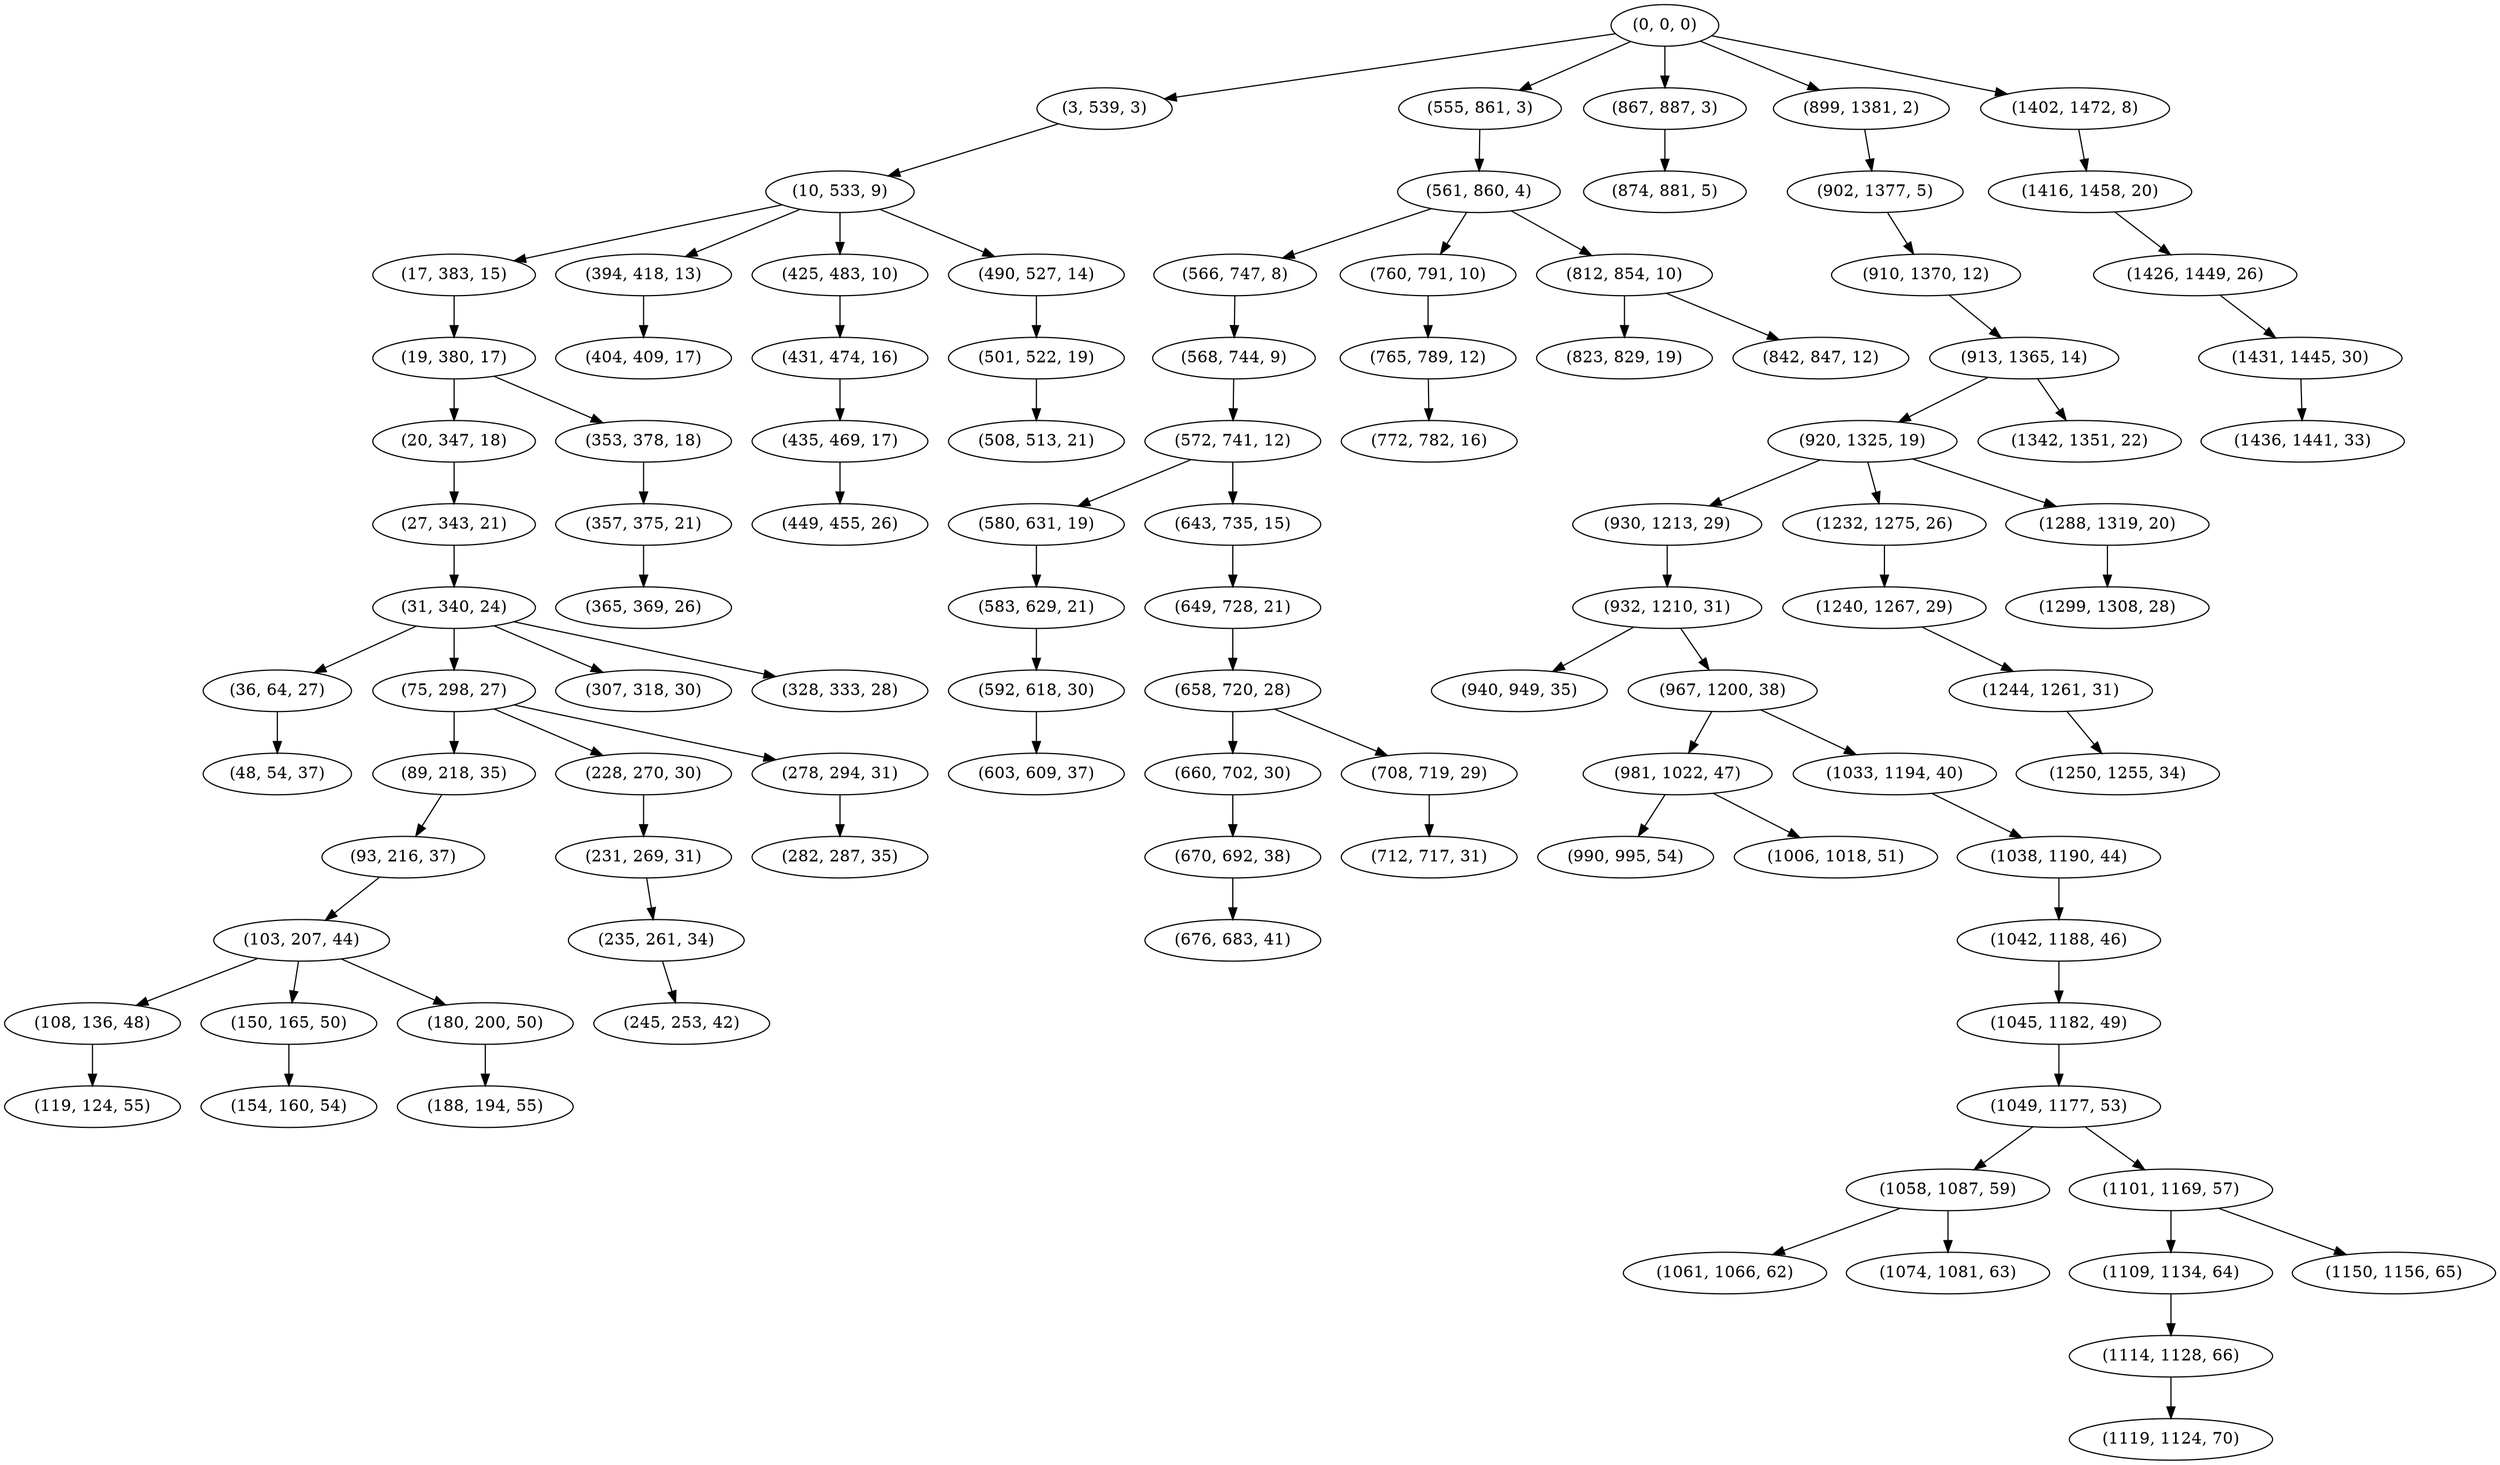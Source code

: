 digraph tree {
    "(0, 0, 0)";
    "(3, 539, 3)";
    "(10, 533, 9)";
    "(17, 383, 15)";
    "(19, 380, 17)";
    "(20, 347, 18)";
    "(27, 343, 21)";
    "(31, 340, 24)";
    "(36, 64, 27)";
    "(48, 54, 37)";
    "(75, 298, 27)";
    "(89, 218, 35)";
    "(93, 216, 37)";
    "(103, 207, 44)";
    "(108, 136, 48)";
    "(119, 124, 55)";
    "(150, 165, 50)";
    "(154, 160, 54)";
    "(180, 200, 50)";
    "(188, 194, 55)";
    "(228, 270, 30)";
    "(231, 269, 31)";
    "(235, 261, 34)";
    "(245, 253, 42)";
    "(278, 294, 31)";
    "(282, 287, 35)";
    "(307, 318, 30)";
    "(328, 333, 28)";
    "(353, 378, 18)";
    "(357, 375, 21)";
    "(365, 369, 26)";
    "(394, 418, 13)";
    "(404, 409, 17)";
    "(425, 483, 10)";
    "(431, 474, 16)";
    "(435, 469, 17)";
    "(449, 455, 26)";
    "(490, 527, 14)";
    "(501, 522, 19)";
    "(508, 513, 21)";
    "(555, 861, 3)";
    "(561, 860, 4)";
    "(566, 747, 8)";
    "(568, 744, 9)";
    "(572, 741, 12)";
    "(580, 631, 19)";
    "(583, 629, 21)";
    "(592, 618, 30)";
    "(603, 609, 37)";
    "(643, 735, 15)";
    "(649, 728, 21)";
    "(658, 720, 28)";
    "(660, 702, 30)";
    "(670, 692, 38)";
    "(676, 683, 41)";
    "(708, 719, 29)";
    "(712, 717, 31)";
    "(760, 791, 10)";
    "(765, 789, 12)";
    "(772, 782, 16)";
    "(812, 854, 10)";
    "(823, 829, 19)";
    "(842, 847, 12)";
    "(867, 887, 3)";
    "(874, 881, 5)";
    "(899, 1381, 2)";
    "(902, 1377, 5)";
    "(910, 1370, 12)";
    "(913, 1365, 14)";
    "(920, 1325, 19)";
    "(930, 1213, 29)";
    "(932, 1210, 31)";
    "(940, 949, 35)";
    "(967, 1200, 38)";
    "(981, 1022, 47)";
    "(990, 995, 54)";
    "(1006, 1018, 51)";
    "(1033, 1194, 40)";
    "(1038, 1190, 44)";
    "(1042, 1188, 46)";
    "(1045, 1182, 49)";
    "(1049, 1177, 53)";
    "(1058, 1087, 59)";
    "(1061, 1066, 62)";
    "(1074, 1081, 63)";
    "(1101, 1169, 57)";
    "(1109, 1134, 64)";
    "(1114, 1128, 66)";
    "(1119, 1124, 70)";
    "(1150, 1156, 65)";
    "(1232, 1275, 26)";
    "(1240, 1267, 29)";
    "(1244, 1261, 31)";
    "(1250, 1255, 34)";
    "(1288, 1319, 20)";
    "(1299, 1308, 28)";
    "(1342, 1351, 22)";
    "(1402, 1472, 8)";
    "(1416, 1458, 20)";
    "(1426, 1449, 26)";
    "(1431, 1445, 30)";
    "(1436, 1441, 33)";
    "(0, 0, 0)" -> "(3, 539, 3)";
    "(0, 0, 0)" -> "(555, 861, 3)";
    "(0, 0, 0)" -> "(867, 887, 3)";
    "(0, 0, 0)" -> "(899, 1381, 2)";
    "(0, 0, 0)" -> "(1402, 1472, 8)";
    "(3, 539, 3)" -> "(10, 533, 9)";
    "(10, 533, 9)" -> "(17, 383, 15)";
    "(10, 533, 9)" -> "(394, 418, 13)";
    "(10, 533, 9)" -> "(425, 483, 10)";
    "(10, 533, 9)" -> "(490, 527, 14)";
    "(17, 383, 15)" -> "(19, 380, 17)";
    "(19, 380, 17)" -> "(20, 347, 18)";
    "(19, 380, 17)" -> "(353, 378, 18)";
    "(20, 347, 18)" -> "(27, 343, 21)";
    "(27, 343, 21)" -> "(31, 340, 24)";
    "(31, 340, 24)" -> "(36, 64, 27)";
    "(31, 340, 24)" -> "(75, 298, 27)";
    "(31, 340, 24)" -> "(307, 318, 30)";
    "(31, 340, 24)" -> "(328, 333, 28)";
    "(36, 64, 27)" -> "(48, 54, 37)";
    "(75, 298, 27)" -> "(89, 218, 35)";
    "(75, 298, 27)" -> "(228, 270, 30)";
    "(75, 298, 27)" -> "(278, 294, 31)";
    "(89, 218, 35)" -> "(93, 216, 37)";
    "(93, 216, 37)" -> "(103, 207, 44)";
    "(103, 207, 44)" -> "(108, 136, 48)";
    "(103, 207, 44)" -> "(150, 165, 50)";
    "(103, 207, 44)" -> "(180, 200, 50)";
    "(108, 136, 48)" -> "(119, 124, 55)";
    "(150, 165, 50)" -> "(154, 160, 54)";
    "(180, 200, 50)" -> "(188, 194, 55)";
    "(228, 270, 30)" -> "(231, 269, 31)";
    "(231, 269, 31)" -> "(235, 261, 34)";
    "(235, 261, 34)" -> "(245, 253, 42)";
    "(278, 294, 31)" -> "(282, 287, 35)";
    "(353, 378, 18)" -> "(357, 375, 21)";
    "(357, 375, 21)" -> "(365, 369, 26)";
    "(394, 418, 13)" -> "(404, 409, 17)";
    "(425, 483, 10)" -> "(431, 474, 16)";
    "(431, 474, 16)" -> "(435, 469, 17)";
    "(435, 469, 17)" -> "(449, 455, 26)";
    "(490, 527, 14)" -> "(501, 522, 19)";
    "(501, 522, 19)" -> "(508, 513, 21)";
    "(555, 861, 3)" -> "(561, 860, 4)";
    "(561, 860, 4)" -> "(566, 747, 8)";
    "(561, 860, 4)" -> "(760, 791, 10)";
    "(561, 860, 4)" -> "(812, 854, 10)";
    "(566, 747, 8)" -> "(568, 744, 9)";
    "(568, 744, 9)" -> "(572, 741, 12)";
    "(572, 741, 12)" -> "(580, 631, 19)";
    "(572, 741, 12)" -> "(643, 735, 15)";
    "(580, 631, 19)" -> "(583, 629, 21)";
    "(583, 629, 21)" -> "(592, 618, 30)";
    "(592, 618, 30)" -> "(603, 609, 37)";
    "(643, 735, 15)" -> "(649, 728, 21)";
    "(649, 728, 21)" -> "(658, 720, 28)";
    "(658, 720, 28)" -> "(660, 702, 30)";
    "(658, 720, 28)" -> "(708, 719, 29)";
    "(660, 702, 30)" -> "(670, 692, 38)";
    "(670, 692, 38)" -> "(676, 683, 41)";
    "(708, 719, 29)" -> "(712, 717, 31)";
    "(760, 791, 10)" -> "(765, 789, 12)";
    "(765, 789, 12)" -> "(772, 782, 16)";
    "(812, 854, 10)" -> "(823, 829, 19)";
    "(812, 854, 10)" -> "(842, 847, 12)";
    "(867, 887, 3)" -> "(874, 881, 5)";
    "(899, 1381, 2)" -> "(902, 1377, 5)";
    "(902, 1377, 5)" -> "(910, 1370, 12)";
    "(910, 1370, 12)" -> "(913, 1365, 14)";
    "(913, 1365, 14)" -> "(920, 1325, 19)";
    "(913, 1365, 14)" -> "(1342, 1351, 22)";
    "(920, 1325, 19)" -> "(930, 1213, 29)";
    "(920, 1325, 19)" -> "(1232, 1275, 26)";
    "(920, 1325, 19)" -> "(1288, 1319, 20)";
    "(930, 1213, 29)" -> "(932, 1210, 31)";
    "(932, 1210, 31)" -> "(940, 949, 35)";
    "(932, 1210, 31)" -> "(967, 1200, 38)";
    "(967, 1200, 38)" -> "(981, 1022, 47)";
    "(967, 1200, 38)" -> "(1033, 1194, 40)";
    "(981, 1022, 47)" -> "(990, 995, 54)";
    "(981, 1022, 47)" -> "(1006, 1018, 51)";
    "(1033, 1194, 40)" -> "(1038, 1190, 44)";
    "(1038, 1190, 44)" -> "(1042, 1188, 46)";
    "(1042, 1188, 46)" -> "(1045, 1182, 49)";
    "(1045, 1182, 49)" -> "(1049, 1177, 53)";
    "(1049, 1177, 53)" -> "(1058, 1087, 59)";
    "(1049, 1177, 53)" -> "(1101, 1169, 57)";
    "(1058, 1087, 59)" -> "(1061, 1066, 62)";
    "(1058, 1087, 59)" -> "(1074, 1081, 63)";
    "(1101, 1169, 57)" -> "(1109, 1134, 64)";
    "(1101, 1169, 57)" -> "(1150, 1156, 65)";
    "(1109, 1134, 64)" -> "(1114, 1128, 66)";
    "(1114, 1128, 66)" -> "(1119, 1124, 70)";
    "(1232, 1275, 26)" -> "(1240, 1267, 29)";
    "(1240, 1267, 29)" -> "(1244, 1261, 31)";
    "(1244, 1261, 31)" -> "(1250, 1255, 34)";
    "(1288, 1319, 20)" -> "(1299, 1308, 28)";
    "(1402, 1472, 8)" -> "(1416, 1458, 20)";
    "(1416, 1458, 20)" -> "(1426, 1449, 26)";
    "(1426, 1449, 26)" -> "(1431, 1445, 30)";
    "(1431, 1445, 30)" -> "(1436, 1441, 33)";
}
